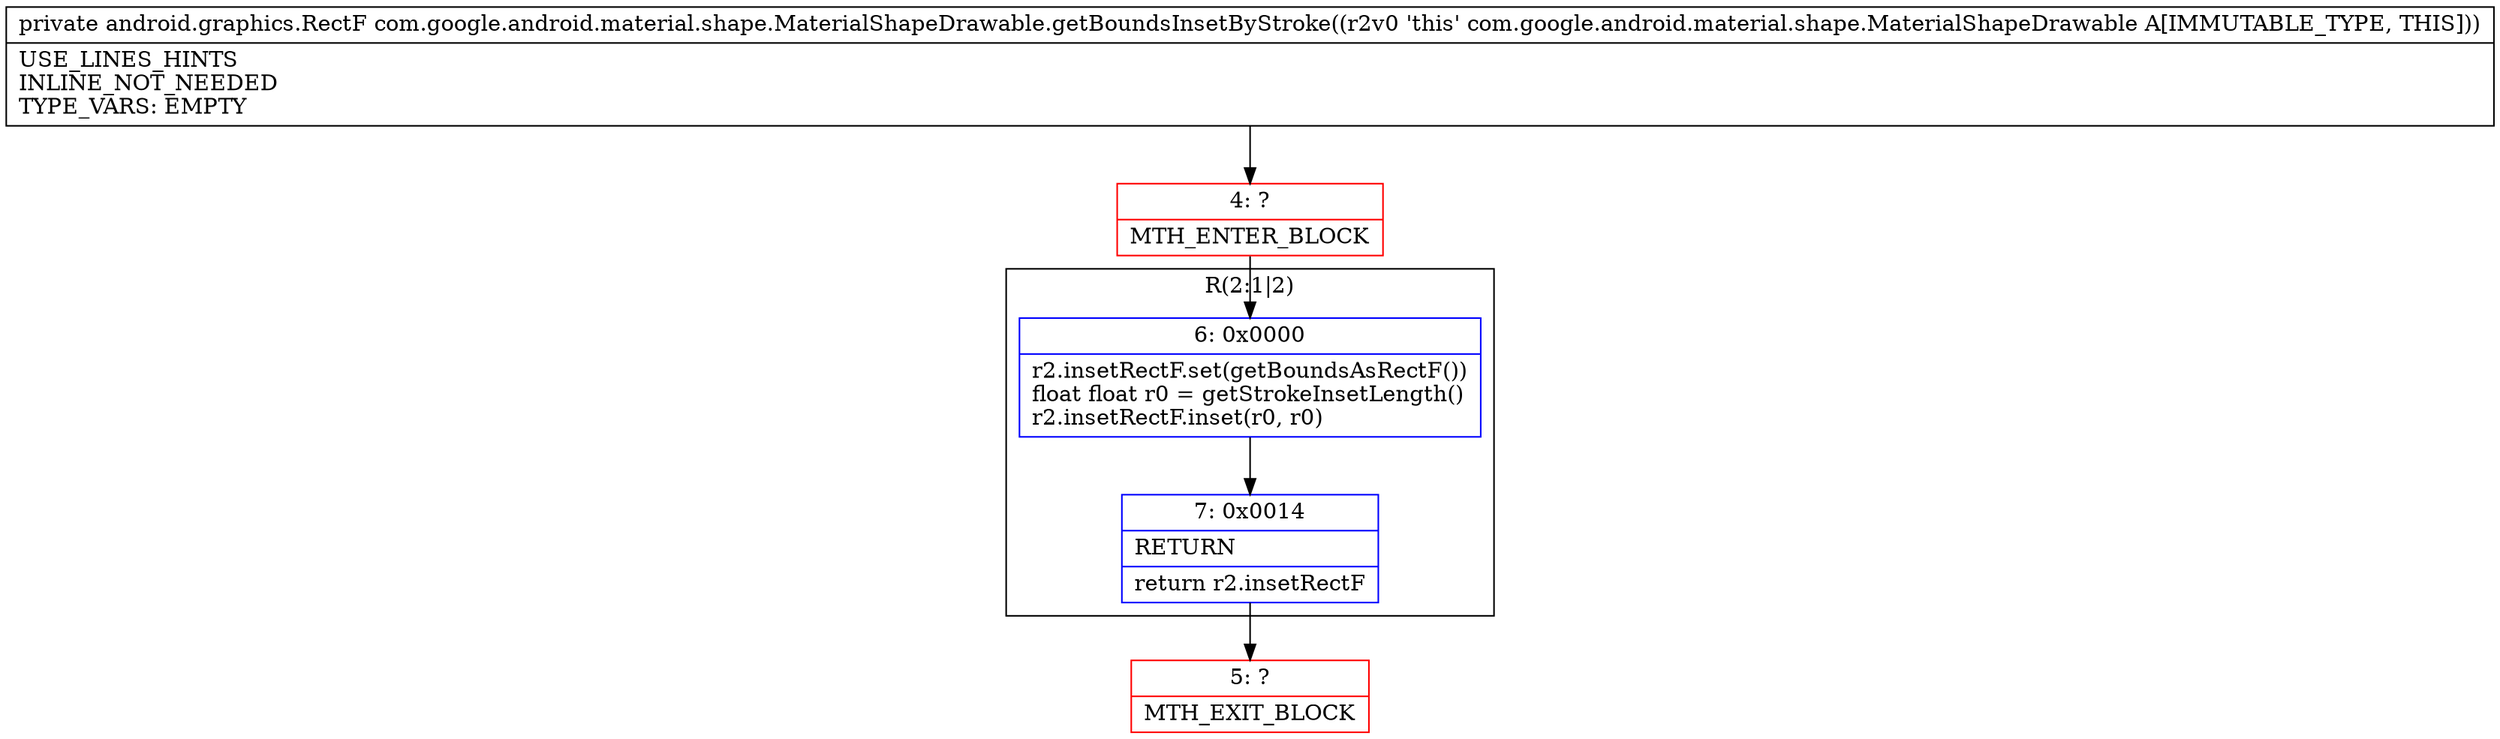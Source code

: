 digraph "CFG forcom.google.android.material.shape.MaterialShapeDrawable.getBoundsInsetByStroke()Landroid\/graphics\/RectF;" {
subgraph cluster_Region_1387225445 {
label = "R(2:1|2)";
node [shape=record,color=blue];
Node_6 [shape=record,label="{6\:\ 0x0000|r2.insetRectF.set(getBoundsAsRectF())\lfloat float r0 = getStrokeInsetLength()\lr2.insetRectF.inset(r0, r0)\l}"];
Node_7 [shape=record,label="{7\:\ 0x0014|RETURN\l|return r2.insetRectF\l}"];
}
Node_4 [shape=record,color=red,label="{4\:\ ?|MTH_ENTER_BLOCK\l}"];
Node_5 [shape=record,color=red,label="{5\:\ ?|MTH_EXIT_BLOCK\l}"];
MethodNode[shape=record,label="{private android.graphics.RectF com.google.android.material.shape.MaterialShapeDrawable.getBoundsInsetByStroke((r2v0 'this' com.google.android.material.shape.MaterialShapeDrawable A[IMMUTABLE_TYPE, THIS]))  | USE_LINES_HINTS\lINLINE_NOT_NEEDED\lTYPE_VARS: EMPTY\l}"];
MethodNode -> Node_4;Node_6 -> Node_7;
Node_7 -> Node_5;
Node_4 -> Node_6;
}

